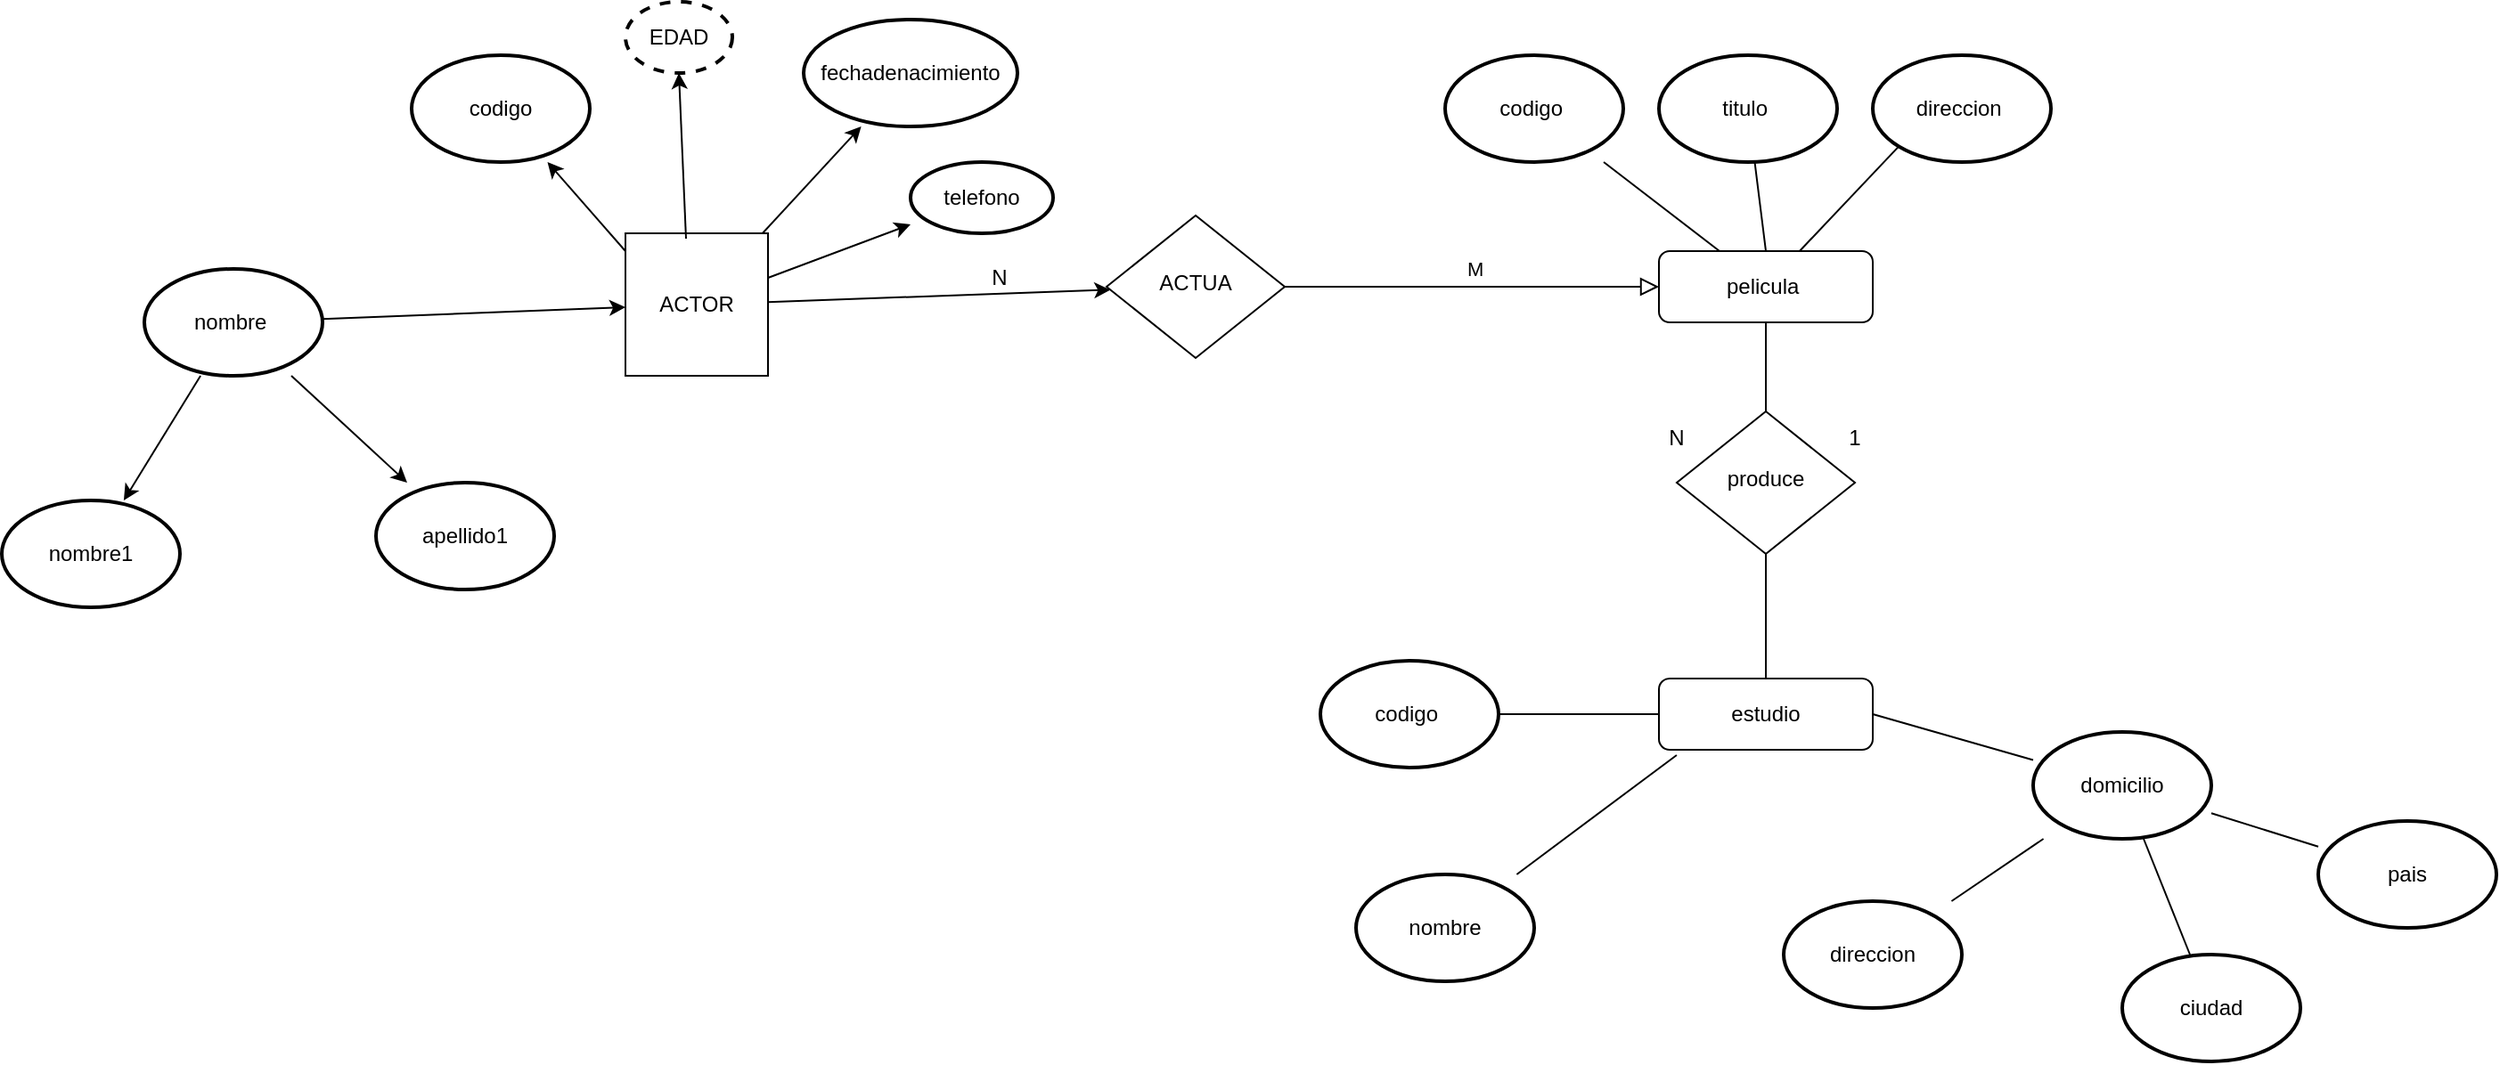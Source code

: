<mxfile version="24.6.4" type="device">
  <diagram id="C5RBs43oDa-KdzZeNtuy" name="Page-1">
    <mxGraphModel dx="2261" dy="746" grid="1" gridSize="10" guides="1" tooltips="1" connect="1" arrows="1" fold="1" page="1" pageScale="1" pageWidth="827" pageHeight="1169" math="0" shadow="0">
      <root>
        <mxCell id="WIyWlLk6GJQsqaUBKTNV-0" />
        <mxCell id="WIyWlLk6GJQsqaUBKTNV-1" parent="WIyWlLk6GJQsqaUBKTNV-0" />
        <mxCell id="WIyWlLk6GJQsqaUBKTNV-5" value="&amp;nbsp;M" style="edgeStyle=orthogonalEdgeStyle;rounded=0;html=1;jettySize=auto;orthogonalLoop=1;fontSize=11;endArrow=block;endFill=0;endSize=8;strokeWidth=1;shadow=0;labelBackgroundColor=none;" parent="WIyWlLk6GJQsqaUBKTNV-1" source="WIyWlLk6GJQsqaUBKTNV-6" target="WIyWlLk6GJQsqaUBKTNV-7" edge="1">
          <mxGeometry y="10" relative="1" as="geometry">
            <mxPoint as="offset" />
          </mxGeometry>
        </mxCell>
        <mxCell id="WIyWlLk6GJQsqaUBKTNV-6" value="ACTUA" style="rhombus;whiteSpace=wrap;html=1;shadow=0;fontFamily=Helvetica;fontSize=12;align=center;strokeWidth=1;spacing=6;spacingTop=-4;" parent="WIyWlLk6GJQsqaUBKTNV-1" vertex="1">
          <mxGeometry x="250" y="170" width="100" height="80" as="geometry" />
        </mxCell>
        <mxCell id="WIyWlLk6GJQsqaUBKTNV-7" value="pelicula&amp;nbsp;" style="rounded=1;whiteSpace=wrap;html=1;fontSize=12;glass=0;strokeWidth=1;shadow=0;" parent="WIyWlLk6GJQsqaUBKTNV-1" vertex="1">
          <mxGeometry x="560" y="190" width="120" height="40" as="geometry" />
        </mxCell>
        <mxCell id="WIyWlLk6GJQsqaUBKTNV-10" value="produce" style="rhombus;whiteSpace=wrap;html=1;shadow=0;fontFamily=Helvetica;fontSize=12;align=center;strokeWidth=1;spacing=6;spacingTop=-4;" parent="WIyWlLk6GJQsqaUBKTNV-1" vertex="1">
          <mxGeometry x="570" y="280" width="100" height="80" as="geometry" />
        </mxCell>
        <mxCell id="WIyWlLk6GJQsqaUBKTNV-11" value="estudio" style="rounded=1;whiteSpace=wrap;html=1;fontSize=12;glass=0;strokeWidth=1;shadow=0;" parent="WIyWlLk6GJQsqaUBKTNV-1" vertex="1">
          <mxGeometry x="560" y="430" width="120" height="40" as="geometry" />
        </mxCell>
        <mxCell id="pIuUwhW3cC2CpBQY_jCM-0" value="ACTOR" style="whiteSpace=wrap;html=1;aspect=fixed;" vertex="1" parent="WIyWlLk6GJQsqaUBKTNV-1">
          <mxGeometry x="-20" y="180" width="80" height="80" as="geometry" />
        </mxCell>
        <mxCell id="pIuUwhW3cC2CpBQY_jCM-5" value="EDAD" style="strokeWidth=2;html=1;shape=mxgraph.flowchart.start_1;whiteSpace=wrap;strokeColor=default;dashed=1;" vertex="1" parent="WIyWlLk6GJQsqaUBKTNV-1">
          <mxGeometry x="-20" y="50" width="60" height="40" as="geometry" />
        </mxCell>
        <mxCell id="pIuUwhW3cC2CpBQY_jCM-6" value="fechadenacimiento" style="strokeWidth=2;html=1;shape=mxgraph.flowchart.start_1;whiteSpace=wrap;" vertex="1" parent="WIyWlLk6GJQsqaUBKTNV-1">
          <mxGeometry x="80" y="60" width="120" height="60" as="geometry" />
        </mxCell>
        <mxCell id="pIuUwhW3cC2CpBQY_jCM-7" value="" style="endArrow=none;html=1;rounded=0;exitX=0.5;exitY=0;exitDx=0;exitDy=0;" edge="1" parent="WIyWlLk6GJQsqaUBKTNV-1" source="WIyWlLk6GJQsqaUBKTNV-10">
          <mxGeometry width="50" height="50" relative="1" as="geometry">
            <mxPoint x="580" y="230" as="sourcePoint" />
            <mxPoint x="620" y="230" as="targetPoint" />
            <Array as="points">
              <mxPoint x="620" y="260" />
            </Array>
          </mxGeometry>
        </mxCell>
        <mxCell id="pIuUwhW3cC2CpBQY_jCM-8" value="codigo" style="strokeWidth=2;html=1;shape=mxgraph.flowchart.start_1;whiteSpace=wrap;" vertex="1" parent="WIyWlLk6GJQsqaUBKTNV-1">
          <mxGeometry x="-140" y="80" width="100" height="60" as="geometry" />
        </mxCell>
        <mxCell id="pIuUwhW3cC2CpBQY_jCM-9" value="telefono" style="strokeWidth=2;html=1;shape=mxgraph.flowchart.start_1;whiteSpace=wrap;" vertex="1" parent="WIyWlLk6GJQsqaUBKTNV-1">
          <mxGeometry x="140" y="140" width="80" height="40" as="geometry" />
        </mxCell>
        <mxCell id="pIuUwhW3cC2CpBQY_jCM-10" value="nombre&amp;nbsp;" style="strokeWidth=2;html=1;shape=mxgraph.flowchart.start_1;whiteSpace=wrap;" vertex="1" parent="WIyWlLk6GJQsqaUBKTNV-1">
          <mxGeometry x="-290" y="200" width="100" height="60" as="geometry" />
        </mxCell>
        <mxCell id="pIuUwhW3cC2CpBQY_jCM-11" value="nombre1" style="strokeWidth=2;html=1;shape=mxgraph.flowchart.start_1;whiteSpace=wrap;" vertex="1" parent="WIyWlLk6GJQsqaUBKTNV-1">
          <mxGeometry x="-370" y="330" width="100" height="60" as="geometry" />
        </mxCell>
        <mxCell id="pIuUwhW3cC2CpBQY_jCM-13" value="apellido1" style="strokeWidth=2;html=1;shape=mxgraph.flowchart.start_1;whiteSpace=wrap;" vertex="1" parent="WIyWlLk6GJQsqaUBKTNV-1">
          <mxGeometry x="-160" y="320" width="100" height="60" as="geometry" />
        </mxCell>
        <mxCell id="pIuUwhW3cC2CpBQY_jCM-16" value="" style="endArrow=classic;html=1;rounded=0;" edge="1" parent="WIyWlLk6GJQsqaUBKTNV-1" source="pIuUwhW3cC2CpBQY_jCM-10" target="pIuUwhW3cC2CpBQY_jCM-13">
          <mxGeometry width="50" height="50" relative="1" as="geometry">
            <mxPoint x="390" y="410" as="sourcePoint" />
            <mxPoint x="440" y="360" as="targetPoint" />
            <Array as="points" />
          </mxGeometry>
        </mxCell>
        <mxCell id="pIuUwhW3cC2CpBQY_jCM-17" value="" style="endArrow=classic;html=1;rounded=0;" edge="1" parent="WIyWlLk6GJQsqaUBKTNV-1" source="pIuUwhW3cC2CpBQY_jCM-10" target="pIuUwhW3cC2CpBQY_jCM-11">
          <mxGeometry width="50" height="50" relative="1" as="geometry">
            <mxPoint x="-20" y="410" as="sourcePoint" />
            <mxPoint x="30" y="360" as="targetPoint" />
          </mxGeometry>
        </mxCell>
        <mxCell id="pIuUwhW3cC2CpBQY_jCM-18" value="" style="endArrow=classic;html=1;rounded=0;exitX=0;exitY=0.125;exitDx=0;exitDy=0;exitPerimeter=0;" edge="1" parent="WIyWlLk6GJQsqaUBKTNV-1" source="pIuUwhW3cC2CpBQY_jCM-0" target="pIuUwhW3cC2CpBQY_jCM-8">
          <mxGeometry width="50" height="50" relative="1" as="geometry">
            <mxPoint x="-20" y="410" as="sourcePoint" />
            <mxPoint x="30" y="360" as="targetPoint" />
          </mxGeometry>
        </mxCell>
        <mxCell id="pIuUwhW3cC2CpBQY_jCM-19" value="" style="endArrow=classic;html=1;rounded=0;exitX=0.425;exitY=0.038;exitDx=0;exitDy=0;exitPerimeter=0;entryX=0.5;entryY=1;entryDx=0;entryDy=0;entryPerimeter=0;" edge="1" parent="WIyWlLk6GJQsqaUBKTNV-1" source="pIuUwhW3cC2CpBQY_jCM-0" target="pIuUwhW3cC2CpBQY_jCM-5">
          <mxGeometry width="50" height="50" relative="1" as="geometry">
            <mxPoint x="-10" y="200" as="sourcePoint" />
            <mxPoint x="-54" y="150" as="targetPoint" />
          </mxGeometry>
        </mxCell>
        <mxCell id="pIuUwhW3cC2CpBQY_jCM-20" value="" style="endArrow=classic;html=1;rounded=0;" edge="1" parent="WIyWlLk6GJQsqaUBKTNV-1" source="pIuUwhW3cC2CpBQY_jCM-0" target="pIuUwhW3cC2CpBQY_jCM-6">
          <mxGeometry width="50" height="50" relative="1" as="geometry">
            <mxPoint x="20" y="200" as="sourcePoint" />
            <mxPoint x="-44" y="160" as="targetPoint" />
          </mxGeometry>
        </mxCell>
        <mxCell id="pIuUwhW3cC2CpBQY_jCM-21" value="" style="endArrow=classic;html=1;rounded=0;" edge="1" parent="WIyWlLk6GJQsqaUBKTNV-1" source="pIuUwhW3cC2CpBQY_jCM-0" target="pIuUwhW3cC2CpBQY_jCM-9">
          <mxGeometry width="50" height="50" relative="1" as="geometry">
            <mxPoint x="10" y="220" as="sourcePoint" />
            <mxPoint x="-34" y="170" as="targetPoint" />
          </mxGeometry>
        </mxCell>
        <mxCell id="pIuUwhW3cC2CpBQY_jCM-23" value="" style="endArrow=classic;html=1;rounded=0;" edge="1" parent="WIyWlLk6GJQsqaUBKTNV-1" source="pIuUwhW3cC2CpBQY_jCM-10" target="pIuUwhW3cC2CpBQY_jCM-0">
          <mxGeometry width="50" height="50" relative="1" as="geometry">
            <mxPoint x="30" y="240" as="sourcePoint" />
            <mxPoint x="-14" y="190" as="targetPoint" />
          </mxGeometry>
        </mxCell>
        <mxCell id="pIuUwhW3cC2CpBQY_jCM-24" value="" style="endArrow=classic;html=1;rounded=0;verticalAlign=bottom;" edge="1" parent="WIyWlLk6GJQsqaUBKTNV-1" source="pIuUwhW3cC2CpBQY_jCM-0" target="WIyWlLk6GJQsqaUBKTNV-6">
          <mxGeometry width="50" height="50" relative="1" as="geometry">
            <mxPoint x="40" y="250" as="sourcePoint" />
            <mxPoint x="-4" y="200" as="targetPoint" />
          </mxGeometry>
        </mxCell>
        <mxCell id="pIuUwhW3cC2CpBQY_jCM-25" value="direccion&amp;nbsp;" style="strokeWidth=2;html=1;shape=mxgraph.flowchart.start_1;whiteSpace=wrap;" vertex="1" parent="WIyWlLk6GJQsqaUBKTNV-1">
          <mxGeometry x="680" y="80" width="100" height="60" as="geometry" />
        </mxCell>
        <mxCell id="pIuUwhW3cC2CpBQY_jCM-26" value="titulo&amp;nbsp;" style="strokeWidth=2;html=1;shape=mxgraph.flowchart.start_1;whiteSpace=wrap;" vertex="1" parent="WIyWlLk6GJQsqaUBKTNV-1">
          <mxGeometry x="560" y="80" width="100" height="60" as="geometry" />
        </mxCell>
        <mxCell id="pIuUwhW3cC2CpBQY_jCM-27" value="codigo&amp;nbsp;" style="strokeWidth=2;html=1;shape=mxgraph.flowchart.start_1;whiteSpace=wrap;" vertex="1" parent="WIyWlLk6GJQsqaUBKTNV-1">
          <mxGeometry x="440" y="80" width="100" height="60" as="geometry" />
        </mxCell>
        <mxCell id="pIuUwhW3cC2CpBQY_jCM-28" value="" style="endArrow=none;html=1;rounded=0;" edge="1" parent="WIyWlLk6GJQsqaUBKTNV-1" source="WIyWlLk6GJQsqaUBKTNV-7" target="pIuUwhW3cC2CpBQY_jCM-27">
          <mxGeometry width="50" height="50" relative="1" as="geometry">
            <mxPoint x="280" y="410" as="sourcePoint" />
            <mxPoint x="330" y="360" as="targetPoint" />
          </mxGeometry>
        </mxCell>
        <mxCell id="pIuUwhW3cC2CpBQY_jCM-29" value="" style="endArrow=none;html=1;rounded=0;exitX=0.5;exitY=0;exitDx=0;exitDy=0;" edge="1" parent="WIyWlLk6GJQsqaUBKTNV-1" source="WIyWlLk6GJQsqaUBKTNV-7" target="pIuUwhW3cC2CpBQY_jCM-26">
          <mxGeometry width="50" height="50" relative="1" as="geometry">
            <mxPoint x="604" y="200" as="sourcePoint" />
            <mxPoint x="539" y="150" as="targetPoint" />
          </mxGeometry>
        </mxCell>
        <mxCell id="pIuUwhW3cC2CpBQY_jCM-30" value="" style="endArrow=none;html=1;rounded=0;entryX=0.145;entryY=0.855;entryDx=0;entryDy=0;entryPerimeter=0;" edge="1" parent="WIyWlLk6GJQsqaUBKTNV-1" source="WIyWlLk6GJQsqaUBKTNV-7" target="pIuUwhW3cC2CpBQY_jCM-25">
          <mxGeometry width="50" height="50" relative="1" as="geometry">
            <mxPoint x="614" y="210" as="sourcePoint" />
            <mxPoint x="549" y="160" as="targetPoint" />
          </mxGeometry>
        </mxCell>
        <mxCell id="pIuUwhW3cC2CpBQY_jCM-31" value="nombre" style="strokeWidth=2;html=1;shape=mxgraph.flowchart.start_1;whiteSpace=wrap;" vertex="1" parent="WIyWlLk6GJQsqaUBKTNV-1">
          <mxGeometry x="390" y="540" width="100" height="60" as="geometry" />
        </mxCell>
        <mxCell id="pIuUwhW3cC2CpBQY_jCM-32" value="codigo&amp;nbsp;" style="strokeWidth=2;html=1;shape=mxgraph.flowchart.start_1;whiteSpace=wrap;" vertex="1" parent="WIyWlLk6GJQsqaUBKTNV-1">
          <mxGeometry x="370" y="420" width="100" height="60" as="geometry" />
        </mxCell>
        <mxCell id="pIuUwhW3cC2CpBQY_jCM-33" value="direccion" style="strokeWidth=2;html=1;shape=mxgraph.flowchart.start_1;whiteSpace=wrap;" vertex="1" parent="WIyWlLk6GJQsqaUBKTNV-1">
          <mxGeometry x="630" y="555" width="100" height="60" as="geometry" />
        </mxCell>
        <mxCell id="pIuUwhW3cC2CpBQY_jCM-34" value="domicilio" style="strokeWidth=2;html=1;shape=mxgraph.flowchart.start_1;whiteSpace=wrap;" vertex="1" parent="WIyWlLk6GJQsqaUBKTNV-1">
          <mxGeometry x="770" y="460" width="100" height="60" as="geometry" />
        </mxCell>
        <mxCell id="pIuUwhW3cC2CpBQY_jCM-36" value="pais" style="strokeWidth=2;html=1;shape=mxgraph.flowchart.start_1;whiteSpace=wrap;" vertex="1" parent="WIyWlLk6GJQsqaUBKTNV-1">
          <mxGeometry x="930" y="510" width="100" height="60" as="geometry" />
        </mxCell>
        <mxCell id="pIuUwhW3cC2CpBQY_jCM-37" value="ciudad" style="strokeWidth=2;html=1;shape=mxgraph.flowchart.start_1;whiteSpace=wrap;" vertex="1" parent="WIyWlLk6GJQsqaUBKTNV-1">
          <mxGeometry x="820" y="585" width="100" height="60" as="geometry" />
        </mxCell>
        <mxCell id="pIuUwhW3cC2CpBQY_jCM-38" value="" style="endArrow=none;html=1;rounded=0;entryX=0.083;entryY=1.075;entryDx=0;entryDy=0;entryPerimeter=0;" edge="1" parent="WIyWlLk6GJQsqaUBKTNV-1" source="pIuUwhW3cC2CpBQY_jCM-31" target="WIyWlLk6GJQsqaUBKTNV-11">
          <mxGeometry width="50" height="50" relative="1" as="geometry">
            <mxPoint x="280" y="410" as="sourcePoint" />
            <mxPoint x="330" y="360" as="targetPoint" />
          </mxGeometry>
        </mxCell>
        <mxCell id="pIuUwhW3cC2CpBQY_jCM-39" value="" style="endArrow=none;html=1;rounded=0;" edge="1" parent="WIyWlLk6GJQsqaUBKTNV-1" source="pIuUwhW3cC2CpBQY_jCM-32" target="WIyWlLk6GJQsqaUBKTNV-11">
          <mxGeometry width="50" height="50" relative="1" as="geometry">
            <mxPoint x="490" y="480" as="sourcePoint" />
            <mxPoint x="540" y="430" as="targetPoint" />
          </mxGeometry>
        </mxCell>
        <mxCell id="pIuUwhW3cC2CpBQY_jCM-40" value="" style="endArrow=none;html=1;rounded=0;exitX=1;exitY=0.5;exitDx=0;exitDy=0;" edge="1" parent="WIyWlLk6GJQsqaUBKTNV-1" source="WIyWlLk6GJQsqaUBKTNV-11" target="pIuUwhW3cC2CpBQY_jCM-34">
          <mxGeometry width="50" height="50" relative="1" as="geometry">
            <mxPoint x="280" y="410" as="sourcePoint" />
            <mxPoint x="330" y="360" as="targetPoint" />
          </mxGeometry>
        </mxCell>
        <mxCell id="pIuUwhW3cC2CpBQY_jCM-41" value="" style="endArrow=none;html=1;rounded=0;" edge="1" parent="WIyWlLk6GJQsqaUBKTNV-1" source="pIuUwhW3cC2CpBQY_jCM-33" target="pIuUwhW3cC2CpBQY_jCM-34">
          <mxGeometry width="50" height="50" relative="1" as="geometry">
            <mxPoint x="650" y="740" as="sourcePoint" />
            <mxPoint x="700" y="690" as="targetPoint" />
          </mxGeometry>
        </mxCell>
        <mxCell id="pIuUwhW3cC2CpBQY_jCM-42" value="" style="endArrow=none;html=1;rounded=0;" edge="1" parent="WIyWlLk6GJQsqaUBKTNV-1" source="pIuUwhW3cC2CpBQY_jCM-37" target="pIuUwhW3cC2CpBQY_jCM-34">
          <mxGeometry width="50" height="50" relative="1" as="geometry">
            <mxPoint x="280" y="410" as="sourcePoint" />
            <mxPoint x="330" y="360" as="targetPoint" />
          </mxGeometry>
        </mxCell>
        <mxCell id="pIuUwhW3cC2CpBQY_jCM-43" value="" style="endArrow=none;html=1;rounded=0;" edge="1" parent="WIyWlLk6GJQsqaUBKTNV-1" source="pIuUwhW3cC2CpBQY_jCM-36" target="pIuUwhW3cC2CpBQY_jCM-34">
          <mxGeometry width="50" height="50" relative="1" as="geometry">
            <mxPoint x="280" y="410" as="sourcePoint" />
            <mxPoint x="330" y="360" as="targetPoint" />
          </mxGeometry>
        </mxCell>
        <mxCell id="pIuUwhW3cC2CpBQY_jCM-44" value="N" style="text;html=1;align=center;verticalAlign=middle;whiteSpace=wrap;rounded=0;" vertex="1" parent="WIyWlLk6GJQsqaUBKTNV-1">
          <mxGeometry x="160" y="190" width="60" height="30" as="geometry" />
        </mxCell>
        <mxCell id="pIuUwhW3cC2CpBQY_jCM-45" value="N" style="text;html=1;align=center;verticalAlign=middle;whiteSpace=wrap;rounded=0;" vertex="1" parent="WIyWlLk6GJQsqaUBKTNV-1">
          <mxGeometry x="540" y="280" width="60" height="30" as="geometry" />
        </mxCell>
        <mxCell id="pIuUwhW3cC2CpBQY_jCM-47" value="" style="endArrow=none;html=1;rounded=0;entryX=0.5;entryY=1;entryDx=0;entryDy=0;exitX=0.5;exitY=0;exitDx=0;exitDy=0;" edge="1" parent="WIyWlLk6GJQsqaUBKTNV-1" source="WIyWlLk6GJQsqaUBKTNV-11" target="WIyWlLk6GJQsqaUBKTNV-10">
          <mxGeometry width="50" height="50" relative="1" as="geometry">
            <mxPoint x="310" y="380" as="sourcePoint" />
            <mxPoint x="360" y="330" as="targetPoint" />
          </mxGeometry>
        </mxCell>
        <mxCell id="pIuUwhW3cC2CpBQY_jCM-48" value="1" style="text;html=1;align=center;verticalAlign=middle;whiteSpace=wrap;rounded=0;" vertex="1" parent="WIyWlLk6GJQsqaUBKTNV-1">
          <mxGeometry x="640" y="280" width="60" height="30" as="geometry" />
        </mxCell>
      </root>
    </mxGraphModel>
  </diagram>
</mxfile>
